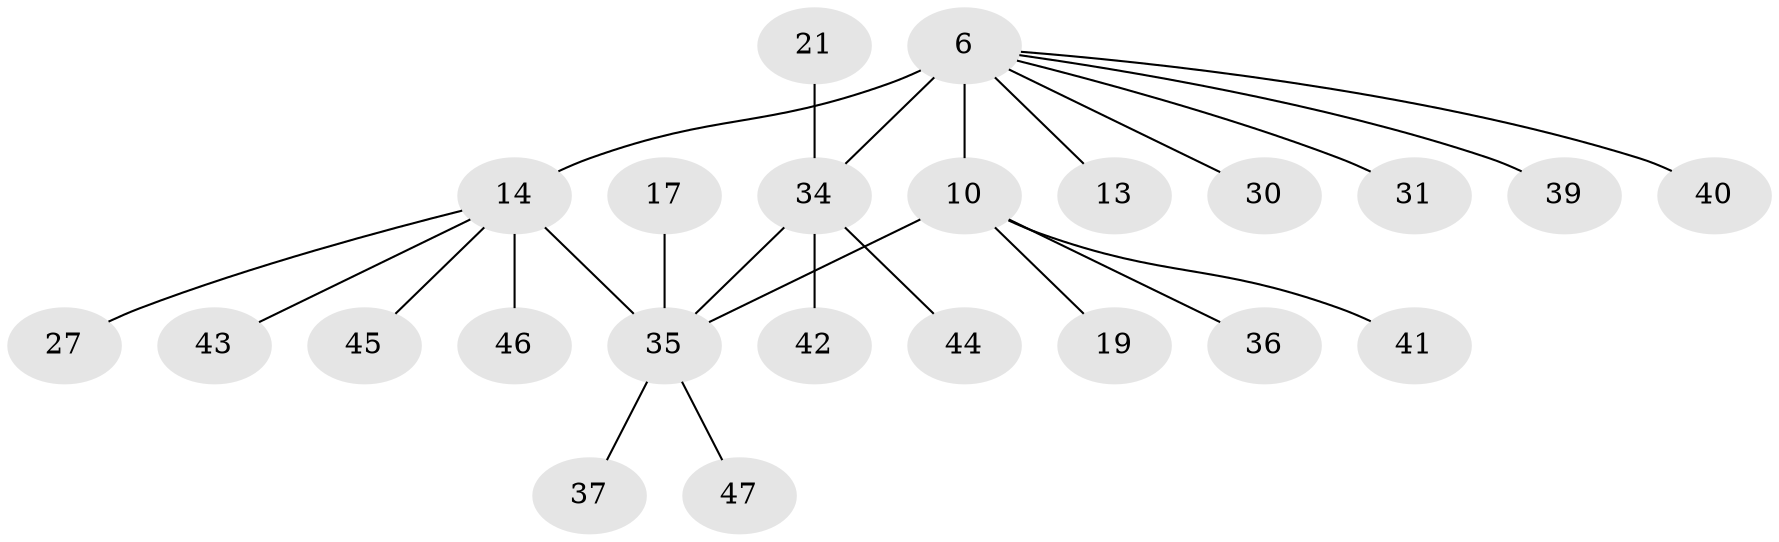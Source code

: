 // original degree distribution, {7: 0.06382978723404255, 5: 0.0851063829787234, 3: 0.10638297872340426, 2: 0.1276595744680851, 9: 0.02127659574468085, 4: 0.02127659574468085, 1: 0.574468085106383}
// Generated by graph-tools (version 1.1) at 2025/54/03/09/25 04:54:44]
// undirected, 23 vertices, 24 edges
graph export_dot {
graph [start="1"]
  node [color=gray90,style=filled];
  6 [super="+2+3"];
  10 [super="+4+9"];
  13;
  14 [super="+12"];
  17;
  19;
  21 [super="+20"];
  27;
  30;
  31;
  34 [super="+5"];
  35 [super="+8+11"];
  36 [super="+32"];
  37;
  39 [super="+22"];
  40;
  41;
  42 [super="+33"];
  43 [super="+18+38"];
  44;
  45;
  46 [super="+26"];
  47 [super="+24"];
  6 -- 31;
  6 -- 13 [weight=2];
  6 -- 40;
  6 -- 10 [weight=3];
  6 -- 30;
  6 -- 39;
  6 -- 14 [weight=2];
  6 -- 34 [weight=2];
  10 -- 19;
  10 -- 36;
  10 -- 35 [weight=2];
  10 -- 41;
  14 -- 35;
  14 -- 27;
  14 -- 43;
  14 -- 45;
  14 -- 46;
  17 -- 35;
  21 -- 34;
  34 -- 35;
  34 -- 42;
  34 -- 44;
  35 -- 37;
  35 -- 47;
}
